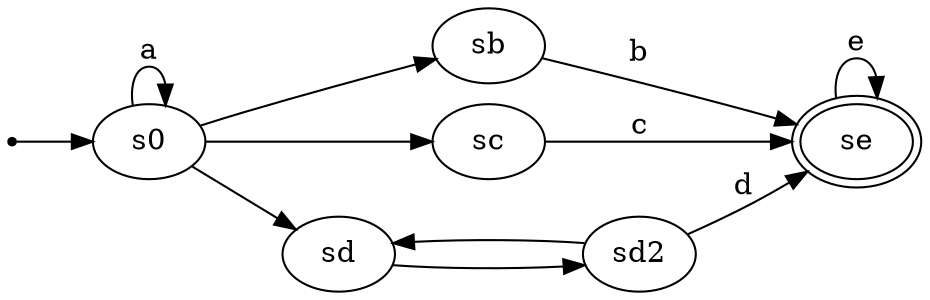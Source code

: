 digraph "a*[bcd]e*" {
	rankdir="LR"
	init -> s0
	s0 -> s0 [label="a"]
	se -> se [label="e"]
	s0 -> sb [label=""]
	s0 -> sc [label=""]
	s0 -> sd [label=""]
	sd -> sd2 [label=""]
	sd2 -> sd [label=""]
	sb -> se [label="b"]
	sc -> se [label="c"]
	sd2 -> se [label="d"]
	se [peripheries=2]
	init [shape=point, label=""]
}
